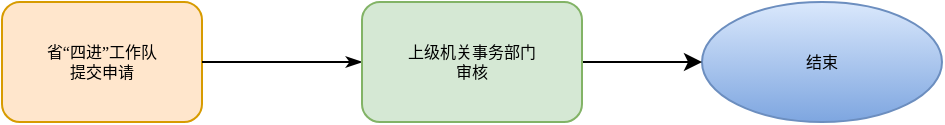 <mxfile version="20.5.0" type="github">
  <diagram name="Page-1" id="74e2e168-ea6b-b213-b513-2b3c1d86103e">
    <mxGraphModel dx="981" dy="526" grid="1" gridSize="10" guides="1" tooltips="1" connect="1" arrows="1" fold="1" page="1" pageScale="1" pageWidth="1100" pageHeight="850" background="none" math="0" shadow="0">
      <root>
        <mxCell id="0" />
        <mxCell id="1" parent="0" />
        <mxCell id="nUiLv_OP764NGOu8GHUB-3" value="结束" style="ellipse;whiteSpace=wrap;html=1;fontSize=8;fontFamily=Verdana;rounded=1;shadow=0;labelBackgroundColor=none;strokeWidth=1;fillColor=#dae8fc;gradientColor=#7ea6e0;strokeColor=#6c8ebf;" vertex="1" parent="1">
          <mxGeometry x="420" y="125" width="120" height="60" as="geometry" />
        </mxCell>
        <mxCell id="77e6c97f196da883-8" value="省“四进”工作队&lt;br&gt;&lt;div&gt;提交申请&lt;/div&gt;" style="rounded=1;whiteSpace=wrap;html=1;shadow=0;labelBackgroundColor=none;strokeWidth=1;fontFamily=Verdana;fontSize=8;align=center;fillColor=#ffe6cc;strokeColor=#d79b00;" parent="1" vertex="1">
          <mxGeometry x="70" y="125" width="100" height="60" as="geometry" />
        </mxCell>
        <mxCell id="77e6c97f196da883-26" style="edgeStyle=orthogonalEdgeStyle;rounded=1;html=1;labelBackgroundColor=none;startArrow=none;startFill=0;startSize=5;endArrow=classicThin;endFill=1;endSize=5;jettySize=auto;orthogonalLoop=1;strokeWidth=1;fontFamily=Verdana;fontSize=8" parent="1" source="77e6c97f196da883-8" target="77e6c97f196da883-11" edge="1">
          <mxGeometry relative="1" as="geometry" />
        </mxCell>
        <mxCell id="nUiLv_OP764NGOu8GHUB-11" style="edgeStyle=orthogonalEdgeStyle;rounded=0;orthogonalLoop=1;jettySize=auto;html=1;exitX=1;exitY=0.5;exitDx=0;exitDy=0;entryX=0;entryY=0.5;entryDx=0;entryDy=0;" edge="1" parent="1" source="77e6c97f196da883-11" target="nUiLv_OP764NGOu8GHUB-3">
          <mxGeometry relative="1" as="geometry" />
        </mxCell>
        <mxCell id="77e6c97f196da883-11" value="上级机关事务部门&lt;br&gt;&lt;div&gt;审核&lt;/div&gt;" style="rounded=1;whiteSpace=wrap;html=1;shadow=0;labelBackgroundColor=none;strokeWidth=1;fontFamily=Verdana;fontSize=8;align=center;fillColor=#d5e8d4;strokeColor=#82b366;" parent="1" vertex="1">
          <mxGeometry x="250" y="125" width="110" height="60" as="geometry" />
        </mxCell>
      </root>
    </mxGraphModel>
  </diagram>
</mxfile>
